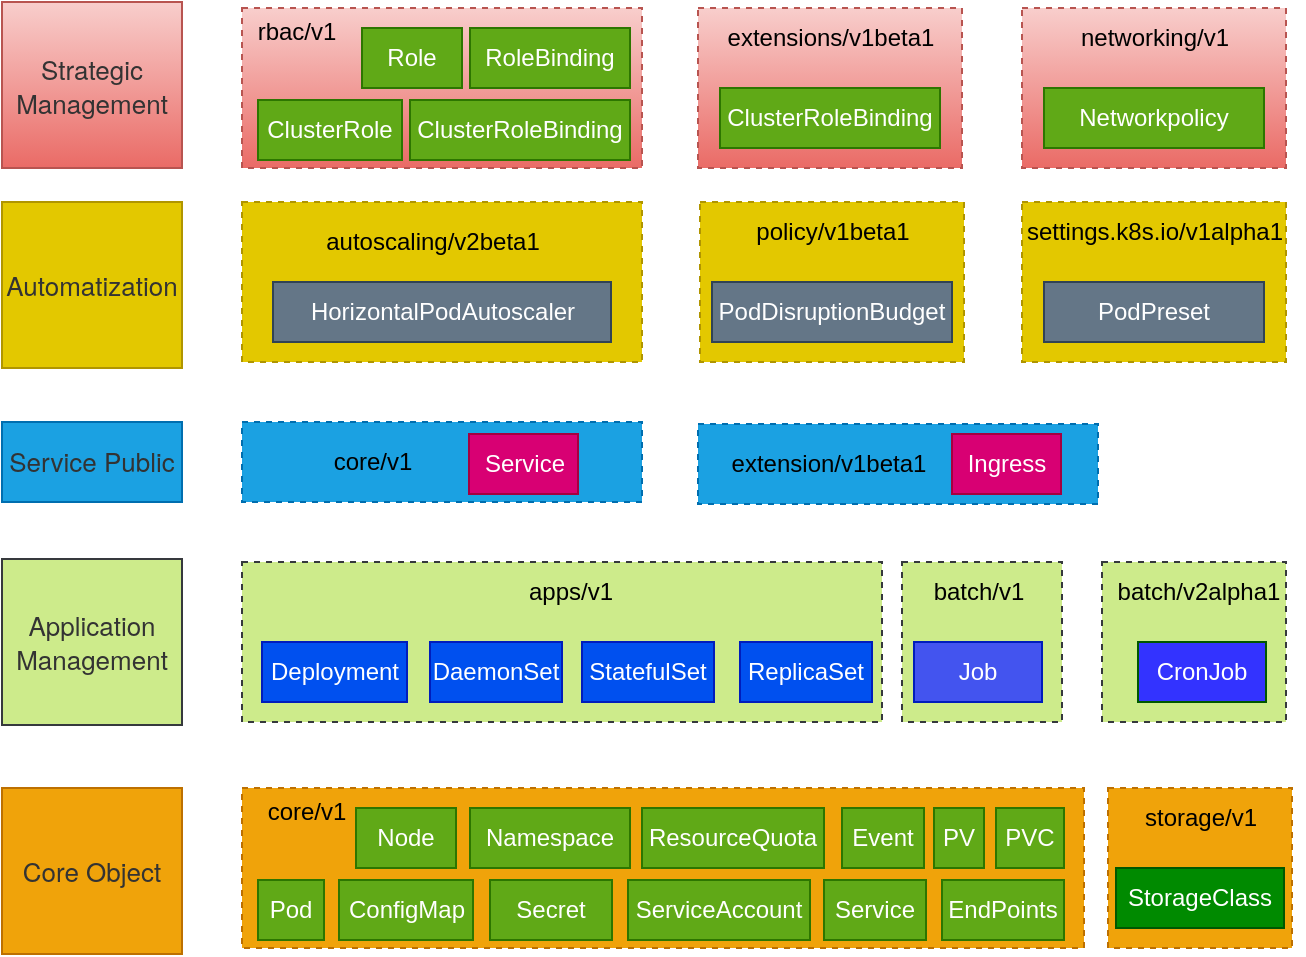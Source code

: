 <mxfile version="20.4.1" type="github">
  <diagram id="n1fASv0BeBbksGlesBEk" name="Page-1">
    <mxGraphModel dx="1130" dy="728" grid="1" gridSize="10" guides="1" tooltips="1" connect="1" arrows="1" fold="1" page="1" pageScale="1" pageWidth="850" pageHeight="1100" math="0" shadow="0">
      <root>
        <mxCell id="0" />
        <mxCell id="1" parent="0" />
        <mxCell id="iRfwceqFQaTr6RobZSyQ-1" value="" style="rounded=0;whiteSpace=wrap;html=1;dashed=1;fillColor=#f8cecc;strokeColor=#b85450;gradientColor=#ea6b66;" vertex="1" parent="1">
          <mxGeometry x="230" y="183" width="200" height="80" as="geometry" />
        </mxCell>
        <mxCell id="iRfwceqFQaTr6RobZSyQ-2" value="rbac/v1" style="text;html=1;resizable=0;autosize=1;align=center;verticalAlign=middle;points=[];fillColor=none;strokeColor=none;rounded=0;dashed=1;" vertex="1" parent="1">
          <mxGeometry x="227" y="180" width="60" height="30" as="geometry" />
        </mxCell>
        <mxCell id="iRfwceqFQaTr6RobZSyQ-3" value="Role" style="rounded=0;whiteSpace=wrap;html=1;fillColor=#60a917;strokeColor=#2D7600;fillStyle=auto;fontColor=#ffffff;" vertex="1" parent="1">
          <mxGeometry x="290" y="193" width="50" height="30" as="geometry" />
        </mxCell>
        <mxCell id="iRfwceqFQaTr6RobZSyQ-4" value="RoleBinding" style="rounded=0;whiteSpace=wrap;html=1;fillColor=#60a917;strokeColor=#2D7600;fontColor=#ffffff;" vertex="1" parent="1">
          <mxGeometry x="344" y="193" width="80" height="30" as="geometry" />
        </mxCell>
        <mxCell id="iRfwceqFQaTr6RobZSyQ-5" value="ClusterRole" style="rounded=0;whiteSpace=wrap;html=1;fillColor=#60a917;strokeColor=#2D7600;fontColor=#ffffff;" vertex="1" parent="1">
          <mxGeometry x="238" y="229" width="72" height="30" as="geometry" />
        </mxCell>
        <mxCell id="iRfwceqFQaTr6RobZSyQ-6" value="ClusterRoleBinding" style="rounded=0;whiteSpace=wrap;html=1;fillColor=#60a917;strokeColor=#2D7600;fontColor=#ffffff;" vertex="1" parent="1">
          <mxGeometry x="314" y="229" width="110" height="30" as="geometry" />
        </mxCell>
        <mxCell id="iRfwceqFQaTr6RobZSyQ-7" value="" style="rounded=0;whiteSpace=wrap;html=1;dashed=1;fillColor=#f8cecc;strokeColor=#b85450;gradientColor=#ea6b66;" vertex="1" parent="1">
          <mxGeometry x="458" y="183" width="132" height="80" as="geometry" />
        </mxCell>
        <mxCell id="iRfwceqFQaTr6RobZSyQ-8" value="extensions/v1beta1" style="text;html=1;resizable=0;autosize=1;align=center;verticalAlign=middle;points=[];fillColor=none;strokeColor=none;rounded=0;dashed=1;" vertex="1" parent="1">
          <mxGeometry x="459" y="183" width="130" height="30" as="geometry" />
        </mxCell>
        <mxCell id="iRfwceqFQaTr6RobZSyQ-12" value="ClusterRoleBinding" style="rounded=0;whiteSpace=wrap;html=1;fillColor=#60a917;strokeColor=#2D7600;fontColor=#ffffff;" vertex="1" parent="1">
          <mxGeometry x="469" y="223" width="110" height="30" as="geometry" />
        </mxCell>
        <mxCell id="iRfwceqFQaTr6RobZSyQ-13" value="" style="rounded=0;whiteSpace=wrap;html=1;dashed=1;fillColor=#f8cecc;strokeColor=#b85450;gradientColor=#ea6b66;" vertex="1" parent="1">
          <mxGeometry x="620" y="183" width="132" height="80" as="geometry" />
        </mxCell>
        <mxCell id="iRfwceqFQaTr6RobZSyQ-14" value="networking/v1" style="text;html=1;resizable=0;autosize=1;align=center;verticalAlign=middle;points=[];fillColor=none;strokeColor=none;rounded=0;dashed=1;" vertex="1" parent="1">
          <mxGeometry x="636" y="183" width="100" height="30" as="geometry" />
        </mxCell>
        <mxCell id="iRfwceqFQaTr6RobZSyQ-15" value="Networkpolicy" style="rounded=0;whiteSpace=wrap;html=1;fillColor=#60a917;strokeColor=#2D7600;fontColor=#ffffff;" vertex="1" parent="1">
          <mxGeometry x="631" y="223" width="110" height="30" as="geometry" />
        </mxCell>
        <mxCell id="iRfwceqFQaTr6RobZSyQ-22" value="" style="rounded=0;whiteSpace=wrap;html=1;dashed=1;fillColor=#e3c800;fontColor=#000000;strokeColor=#B09500;" vertex="1" parent="1">
          <mxGeometry x="230" y="280" width="200" height="80" as="geometry" />
        </mxCell>
        <mxCell id="iRfwceqFQaTr6RobZSyQ-23" value="autoscaling/v2beta1" style="text;html=1;resizable=0;autosize=1;align=center;verticalAlign=middle;points=[];fillColor=none;strokeColor=none;rounded=0;dashed=1;" vertex="1" parent="1">
          <mxGeometry x="260" y="285" width="130" height="30" as="geometry" />
        </mxCell>
        <mxCell id="iRfwceqFQaTr6RobZSyQ-24" value="HorizontalPodAutoscaler" style="rounded=0;whiteSpace=wrap;html=1;fillColor=#647687;fontColor=#ffffff;strokeColor=#314354;" vertex="1" parent="1">
          <mxGeometry x="245.5" y="320" width="169" height="30" as="geometry" />
        </mxCell>
        <mxCell id="iRfwceqFQaTr6RobZSyQ-25" value="" style="rounded=0;whiteSpace=wrap;html=1;dashed=1;fillColor=#e3c800;fontColor=#000000;strokeColor=#B09500;" vertex="1" parent="1">
          <mxGeometry x="459" y="280" width="132" height="80" as="geometry" />
        </mxCell>
        <mxCell id="iRfwceqFQaTr6RobZSyQ-26" value="policy/v1beta1" style="text;html=1;resizable=0;autosize=1;align=center;verticalAlign=middle;points=[];fillColor=none;strokeColor=none;rounded=0;dashed=1;" vertex="1" parent="1">
          <mxGeometry x="475" y="280" width="100" height="30" as="geometry" />
        </mxCell>
        <mxCell id="iRfwceqFQaTr6RobZSyQ-27" value="PodDisruptionBudget" style="rounded=0;whiteSpace=wrap;html=1;fillColor=#647687;fontColor=#ffffff;strokeColor=#314354;" vertex="1" parent="1">
          <mxGeometry x="465" y="320" width="120" height="30" as="geometry" />
        </mxCell>
        <mxCell id="iRfwceqFQaTr6RobZSyQ-28" value="" style="rounded=0;whiteSpace=wrap;html=1;dashed=1;fillColor=#e3c800;fontColor=#000000;strokeColor=#B09500;" vertex="1" parent="1">
          <mxGeometry x="620" y="280" width="132" height="80" as="geometry" />
        </mxCell>
        <mxCell id="iRfwceqFQaTr6RobZSyQ-29" value="settings.k8s.io/v1alpha1" style="text;html=1;resizable=0;autosize=1;align=center;verticalAlign=middle;points=[];fillColor=none;strokeColor=none;rounded=0;dashed=1;" vertex="1" parent="1">
          <mxGeometry x="611" y="280" width="150" height="30" as="geometry" />
        </mxCell>
        <mxCell id="iRfwceqFQaTr6RobZSyQ-30" value="PodPreset" style="rounded=0;whiteSpace=wrap;html=1;fillColor=#647687;fontColor=#ffffff;strokeColor=#314354;" vertex="1" parent="1">
          <mxGeometry x="631" y="320" width="110" height="30" as="geometry" />
        </mxCell>
        <mxCell id="iRfwceqFQaTr6RobZSyQ-32" value="" style="rounded=0;whiteSpace=wrap;html=1;dashed=1;fillColor=#1ba1e2;strokeColor=#006EAF;fontColor=#ffffff;" vertex="1" parent="1">
          <mxGeometry x="230" y="390" width="200" height="40" as="geometry" />
        </mxCell>
        <mxCell id="iRfwceqFQaTr6RobZSyQ-33" value="core/v1" style="text;html=1;resizable=0;autosize=1;align=center;verticalAlign=middle;points=[];fillColor=none;strokeColor=none;rounded=0;dashed=1;" vertex="1" parent="1">
          <mxGeometry x="265" y="395" width="60" height="30" as="geometry" />
        </mxCell>
        <mxCell id="iRfwceqFQaTr6RobZSyQ-34" value="Service" style="rounded=0;whiteSpace=wrap;html=1;fillColor=#d80073;strokeColor=#A50040;fontColor=#ffffff;" vertex="1" parent="1">
          <mxGeometry x="343.5" y="396" width="54.5" height="30" as="geometry" />
        </mxCell>
        <mxCell id="iRfwceqFQaTr6RobZSyQ-35" value="" style="rounded=0;whiteSpace=wrap;html=1;dashed=1;fillColor=#1ba1e2;strokeColor=#006EAF;fontColor=#ffffff;" vertex="1" parent="1">
          <mxGeometry x="458" y="391" width="200" height="40" as="geometry" />
        </mxCell>
        <mxCell id="iRfwceqFQaTr6RobZSyQ-36" value="extension/v1beta1" style="text;html=1;resizable=0;autosize=1;align=center;verticalAlign=middle;points=[];fillColor=none;strokeColor=none;rounded=0;dashed=1;" vertex="1" parent="1">
          <mxGeometry x="463" y="396" width="120" height="30" as="geometry" />
        </mxCell>
        <mxCell id="iRfwceqFQaTr6RobZSyQ-37" value="Ingress" style="rounded=0;whiteSpace=wrap;html=1;fillColor=#d80073;strokeColor=#A50040;fontColor=#ffffff;" vertex="1" parent="1">
          <mxGeometry x="585" y="396" width="54.5" height="30" as="geometry" />
        </mxCell>
        <mxCell id="iRfwceqFQaTr6RobZSyQ-38" value="" style="rounded=0;whiteSpace=wrap;html=1;dashed=1;fillColor=#cdeb8b;strokeColor=#36393d;" vertex="1" parent="1">
          <mxGeometry x="230" y="460" width="320" height="80" as="geometry" />
        </mxCell>
        <mxCell id="iRfwceqFQaTr6RobZSyQ-39" value="apps/v1" style="text;html=1;resizable=0;autosize=1;align=center;verticalAlign=middle;points=[];fillColor=none;strokeColor=none;rounded=0;dashed=1;" vertex="1" parent="1">
          <mxGeometry x="359" y="460" width="70" height="30" as="geometry" />
        </mxCell>
        <mxCell id="iRfwceqFQaTr6RobZSyQ-40" value="Deployment" style="rounded=0;whiteSpace=wrap;html=1;fillColor=#0050ef;fontColor=#ffffff;strokeColor=#001DBC;" vertex="1" parent="1">
          <mxGeometry x="240" y="500" width="72.5" height="30" as="geometry" />
        </mxCell>
        <mxCell id="iRfwceqFQaTr6RobZSyQ-41" value="DaemonSet" style="rounded=0;whiteSpace=wrap;html=1;fillColor=#0050ef;fontColor=#ffffff;strokeColor=#001DBC;" vertex="1" parent="1">
          <mxGeometry x="324" y="500" width="66" height="30" as="geometry" />
        </mxCell>
        <mxCell id="iRfwceqFQaTr6RobZSyQ-42" value="StatefulSet" style="rounded=0;whiteSpace=wrap;html=1;fillColor=#0050ef;fontColor=#ffffff;strokeColor=#001DBC;" vertex="1" parent="1">
          <mxGeometry x="400" y="500" width="66" height="30" as="geometry" />
        </mxCell>
        <mxCell id="iRfwceqFQaTr6RobZSyQ-43" value="ReplicaSet" style="rounded=0;whiteSpace=wrap;html=1;fillColor=#0050ef;fontColor=#ffffff;strokeColor=#001DBC;" vertex="1" parent="1">
          <mxGeometry x="479" y="500" width="66" height="30" as="geometry" />
        </mxCell>
        <mxCell id="iRfwceqFQaTr6RobZSyQ-44" value="" style="rounded=0;whiteSpace=wrap;html=1;dashed=1;fillColor=#cdeb8b;strokeColor=#36393d;" vertex="1" parent="1">
          <mxGeometry x="560" y="460" width="80" height="80" as="geometry" />
        </mxCell>
        <mxCell id="iRfwceqFQaTr6RobZSyQ-45" value="batch/v1" style="text;html=1;resizable=0;autosize=1;align=center;verticalAlign=middle;points=[];fillColor=none;strokeColor=none;rounded=0;dashed=1;" vertex="1" parent="1">
          <mxGeometry x="563" y="460" width="70" height="30" as="geometry" />
        </mxCell>
        <mxCell id="iRfwceqFQaTr6RobZSyQ-46" value="Job" style="rounded=0;whiteSpace=wrap;html=1;fillColor=#4354EF;fontColor=#ffffff;strokeColor=#001DBC;" vertex="1" parent="1">
          <mxGeometry x="566" y="500" width="64" height="30" as="geometry" />
        </mxCell>
        <mxCell id="iRfwceqFQaTr6RobZSyQ-47" value="" style="rounded=0;whiteSpace=wrap;html=1;dashed=1;fillColor=#cdeb8b;strokeColor=#36393d;" vertex="1" parent="1">
          <mxGeometry x="660" y="460" width="92" height="80" as="geometry" />
        </mxCell>
        <mxCell id="iRfwceqFQaTr6RobZSyQ-48" value="batch/v2alpha1" style="text;html=1;resizable=0;autosize=1;align=center;verticalAlign=middle;points=[];fillColor=none;strokeColor=none;rounded=0;dashed=1;" vertex="1" parent="1">
          <mxGeometry x="658" y="460" width="100" height="30" as="geometry" />
        </mxCell>
        <mxCell id="iRfwceqFQaTr6RobZSyQ-49" value="CronJob" style="rounded=0;whiteSpace=wrap;html=1;fillColor=#3333FF;fontColor=#ffffff;strokeColor=#005700;" vertex="1" parent="1">
          <mxGeometry x="678" y="500" width="64" height="30" as="geometry" />
        </mxCell>
        <mxCell id="iRfwceqFQaTr6RobZSyQ-50" value="" style="rounded=0;whiteSpace=wrap;html=1;dashed=1;fillColor=#f0a30a;fontColor=#000000;strokeColor=#BD7000;" vertex="1" parent="1">
          <mxGeometry x="230" y="573" width="421" height="80" as="geometry" />
        </mxCell>
        <mxCell id="iRfwceqFQaTr6RobZSyQ-51" value="core/v1" style="text;html=1;resizable=0;autosize=1;align=center;verticalAlign=middle;points=[];fillColor=none;strokeColor=none;rounded=0;dashed=1;" vertex="1" parent="1">
          <mxGeometry x="232" y="570" width="60" height="30" as="geometry" />
        </mxCell>
        <mxCell id="iRfwceqFQaTr6RobZSyQ-52" value="Node" style="rounded=0;whiteSpace=wrap;html=1;fillColor=#60a917;strokeColor=#2D7600;fontColor=#ffffff;" vertex="1" parent="1">
          <mxGeometry x="287" y="583" width="50" height="30" as="geometry" />
        </mxCell>
        <mxCell id="iRfwceqFQaTr6RobZSyQ-53" value="Namespace" style="rounded=0;whiteSpace=wrap;html=1;fillColor=#60a917;fontColor=#ffffff;strokeColor=#2D7600;" vertex="1" parent="1">
          <mxGeometry x="344" y="583" width="80" height="30" as="geometry" />
        </mxCell>
        <mxCell id="iRfwceqFQaTr6RobZSyQ-54" value="Pod" style="rounded=0;whiteSpace=wrap;html=1;fillColor=#60a917;fontColor=#ffffff;strokeColor=#2D7600;" vertex="1" parent="1">
          <mxGeometry x="238" y="619" width="33" height="30" as="geometry" />
        </mxCell>
        <mxCell id="iRfwceqFQaTr6RobZSyQ-55" value="ConfigMap" style="rounded=0;whiteSpace=wrap;html=1;fillColor=#60a917;fontColor=#ffffff;strokeColor=#2D7600;" vertex="1" parent="1">
          <mxGeometry x="278.5" y="619" width="67" height="30" as="geometry" />
        </mxCell>
        <mxCell id="iRfwceqFQaTr6RobZSyQ-56" value="ResourceQuota" style="rounded=0;whiteSpace=wrap;html=1;fillColor=#60a917;fontColor=#ffffff;strokeColor=#2D7600;" vertex="1" parent="1">
          <mxGeometry x="430" y="583" width="91" height="30" as="geometry" />
        </mxCell>
        <mxCell id="iRfwceqFQaTr6RobZSyQ-57" value="Event" style="rounded=0;whiteSpace=wrap;html=1;fillColor=#60a917;fontColor=#ffffff;strokeColor=#2D7600;" vertex="1" parent="1">
          <mxGeometry x="530" y="583" width="41" height="30" as="geometry" />
        </mxCell>
        <mxCell id="iRfwceqFQaTr6RobZSyQ-58" value="PV" style="rounded=0;whiteSpace=wrap;html=1;fillColor=#60a917;fontColor=#ffffff;strokeColor=#2D7600;" vertex="1" parent="1">
          <mxGeometry x="576" y="583" width="25" height="30" as="geometry" />
        </mxCell>
        <mxCell id="iRfwceqFQaTr6RobZSyQ-59" value="PVC" style="rounded=0;whiteSpace=wrap;html=1;fillColor=#60a917;fontColor=#ffffff;strokeColor=#2D7600;" vertex="1" parent="1">
          <mxGeometry x="607" y="583" width="34" height="30" as="geometry" />
        </mxCell>
        <mxCell id="iRfwceqFQaTr6RobZSyQ-60" value="Secret" style="rounded=0;whiteSpace=wrap;html=1;fillColor=#60a917;fontColor=#ffffff;strokeColor=#2D7600;" vertex="1" parent="1">
          <mxGeometry x="354" y="619" width="61" height="30" as="geometry" />
        </mxCell>
        <mxCell id="iRfwceqFQaTr6RobZSyQ-61" value="ServiceAccount" style="rounded=0;whiteSpace=wrap;html=1;fillColor=#60a917;fontColor=#ffffff;strokeColor=#2D7600;" vertex="1" parent="1">
          <mxGeometry x="423" y="619" width="91" height="30" as="geometry" />
        </mxCell>
        <mxCell id="iRfwceqFQaTr6RobZSyQ-62" value="Service" style="rounded=0;whiteSpace=wrap;html=1;fillColor=#60a917;fontColor=#ffffff;strokeColor=#2D7600;" vertex="1" parent="1">
          <mxGeometry x="521" y="619" width="51" height="30" as="geometry" />
        </mxCell>
        <mxCell id="iRfwceqFQaTr6RobZSyQ-63" value="EndPoints" style="rounded=0;whiteSpace=wrap;html=1;fillColor=#60a917;fontColor=#ffffff;strokeColor=#2D7600;" vertex="1" parent="1">
          <mxGeometry x="580" y="619" width="61" height="30" as="geometry" />
        </mxCell>
        <mxCell id="iRfwceqFQaTr6RobZSyQ-64" value="" style="rounded=0;whiteSpace=wrap;html=1;dashed=1;fillColor=#f0a30a;fontColor=#000000;strokeColor=#BD7000;" vertex="1" parent="1">
          <mxGeometry x="663" y="573" width="92" height="80" as="geometry" />
        </mxCell>
        <mxCell id="iRfwceqFQaTr6RobZSyQ-65" value="storage/v1" style="text;html=1;resizable=0;autosize=1;align=center;verticalAlign=middle;points=[];fillColor=none;strokeColor=none;rounded=0;dashed=1;" vertex="1" parent="1">
          <mxGeometry x="669" y="573" width="80" height="30" as="geometry" />
        </mxCell>
        <mxCell id="iRfwceqFQaTr6RobZSyQ-66" value="StorageClass" style="rounded=0;whiteSpace=wrap;html=1;fillColor=#008a00;fontColor=#ffffff;strokeColor=#005700;" vertex="1" parent="1">
          <mxGeometry x="667" y="613" width="84" height="30" as="geometry" />
        </mxCell>
        <mxCell id="iRfwceqFQaTr6RobZSyQ-68" value="&lt;span style=&quot;color: rgb(51, 51, 51); font-family: &amp;quot;Helvetica Neue&amp;quot;, Helvetica, Arial, &amp;quot;Hiragino Sans GB&amp;quot;, &amp;quot;Hiragino Sans GB W3&amp;quot;, &amp;quot;Microsoft YaHei UI&amp;quot;, &amp;quot;Microsoft YaHei&amp;quot;, sans-serif; font-size: 13px; text-align: start;&quot;&gt;Strategic Management&lt;/span&gt;" style="rounded=0;whiteSpace=wrap;html=1;fillColor=#f8cecc;strokeColor=#b85450;gradientColor=#ea6b66;" vertex="1" parent="1">
          <mxGeometry x="110" y="180" width="90" height="83" as="geometry" />
        </mxCell>
        <mxCell id="iRfwceqFQaTr6RobZSyQ-69" value="&lt;span style=&quot;color: rgb(51, 51, 51); font-family: &amp;quot;Helvetica Neue&amp;quot;, Helvetica, Arial, &amp;quot;Hiragino Sans GB&amp;quot;, &amp;quot;Hiragino Sans GB W3&amp;quot;, &amp;quot;Microsoft YaHei UI&amp;quot;, &amp;quot;Microsoft YaHei&amp;quot;, sans-serif; font-size: 13px; text-align: left;&quot;&gt;Automatization&lt;/span&gt;" style="rounded=0;whiteSpace=wrap;html=1;fillColor=#e3c800;fontColor=#000000;strokeColor=#B09500;" vertex="1" parent="1">
          <mxGeometry x="110" y="280" width="90" height="83" as="geometry" />
        </mxCell>
        <mxCell id="iRfwceqFQaTr6RobZSyQ-70" value="&lt;span style=&quot;color: rgb(51, 51, 51); font-family: &amp;quot;Helvetica Neue&amp;quot;, Helvetica, Arial, &amp;quot;Hiragino Sans GB&amp;quot;, &amp;quot;Hiragino Sans GB W3&amp;quot;, &amp;quot;Microsoft YaHei UI&amp;quot;, &amp;quot;Microsoft YaHei&amp;quot;, sans-serif; font-size: 13px; text-align: start;&quot;&gt;Service Public&lt;/span&gt;" style="rounded=0;whiteSpace=wrap;html=1;fillColor=#1ba1e2;strokeColor=#006EAF;fontColor=#ffffff;" vertex="1" parent="1">
          <mxGeometry x="110" y="390" width="90" height="40" as="geometry" />
        </mxCell>
        <mxCell id="iRfwceqFQaTr6RobZSyQ-71" value="&lt;span style=&quot;color: rgb(51, 51, 51); font-family: &amp;quot;Helvetica Neue&amp;quot;, Helvetica, Arial, &amp;quot;Hiragino Sans GB&amp;quot;, &amp;quot;Hiragino Sans GB W3&amp;quot;, &amp;quot;Microsoft YaHei UI&amp;quot;, &amp;quot;Microsoft YaHei&amp;quot;, sans-serif; font-size: 13px; text-align: left;&quot;&gt;Application Management&lt;/span&gt;" style="rounded=0;whiteSpace=wrap;html=1;fillColor=#cdeb8b;strokeColor=#36393d;" vertex="1" parent="1">
          <mxGeometry x="110" y="458.5" width="90" height="83" as="geometry" />
        </mxCell>
        <mxCell id="iRfwceqFQaTr6RobZSyQ-72" value="&lt;span style=&quot;color: rgb(51, 51, 51); font-family: &amp;quot;Helvetica Neue&amp;quot;, Helvetica, Arial, &amp;quot;Hiragino Sans GB&amp;quot;, &amp;quot;Hiragino Sans GB W3&amp;quot;, &amp;quot;Microsoft YaHei UI&amp;quot;, &amp;quot;Microsoft YaHei&amp;quot;, sans-serif; font-size: 13px; text-align: start;&quot;&gt;Core Object&lt;/span&gt;" style="rounded=0;whiteSpace=wrap;html=1;fillColor=#f0a30a;fontColor=#000000;strokeColor=#BD7000;" vertex="1" parent="1">
          <mxGeometry x="110" y="573" width="90" height="83" as="geometry" />
        </mxCell>
      </root>
    </mxGraphModel>
  </diagram>
</mxfile>
